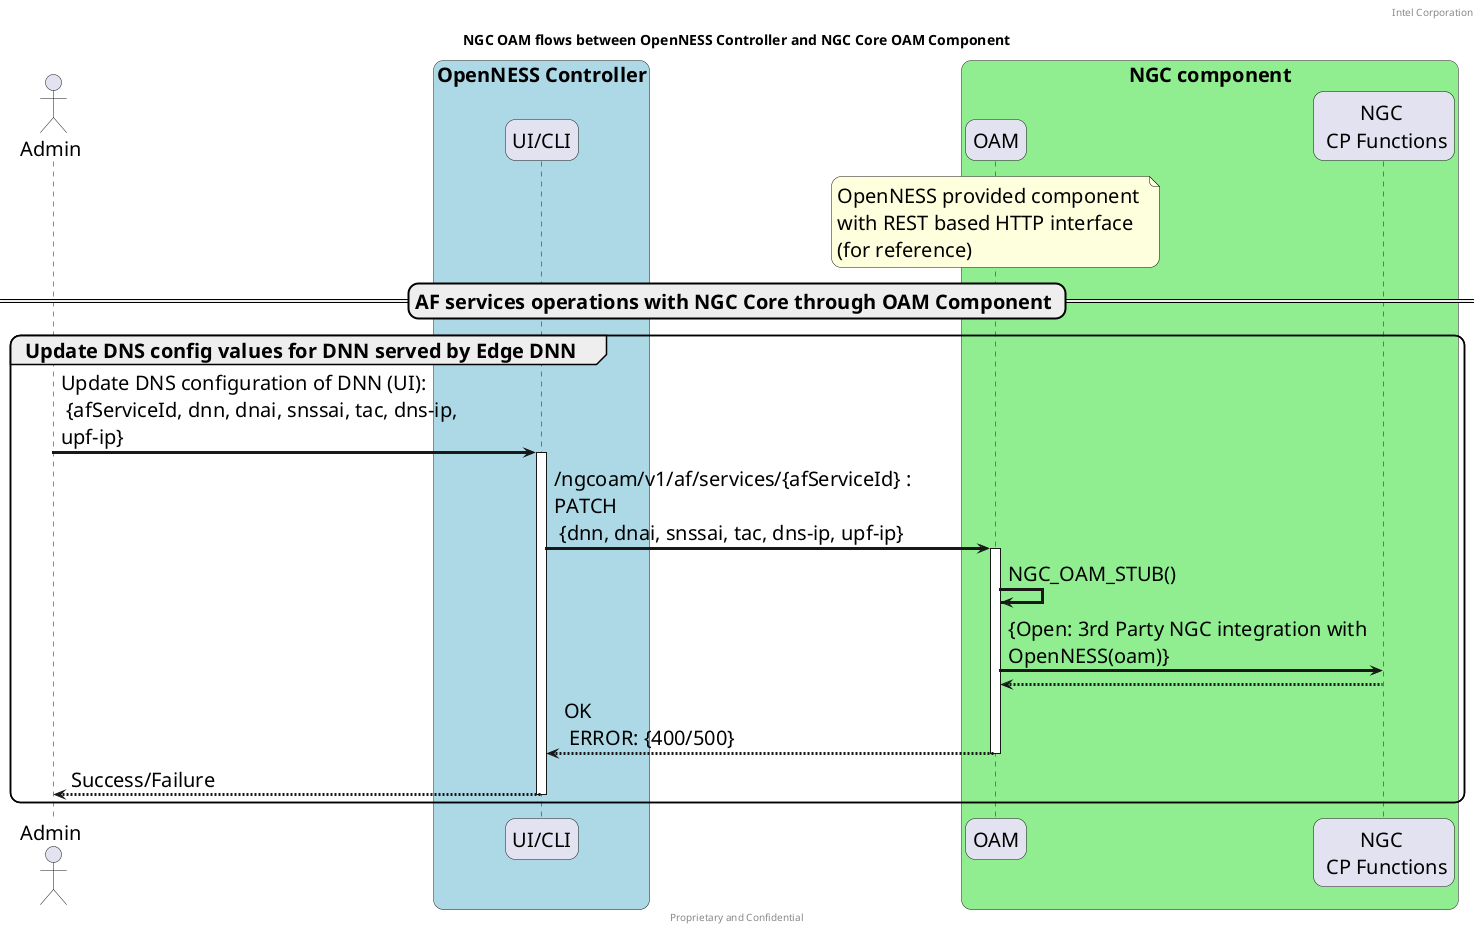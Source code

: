 @startuml
/' SPDX-License-Identifier: Apache-2.0
   Copyright (c) 2020 Intel Corporation
'/

skinparam monochrome false
skinparam roundcorner 20
skinparam defaultFontName "Intel Clear"
skinparam defaultFontSize 20
skinparam maxmessagesize 400
skinparam sequenceArrowThickness 3

header "Intel Corporation"
footer "Proprietary and Confidential"
title "NGC OAM flows between OpenNESS Controller and NGC Core OAM Component"

actor "Admin" as user
box  "OpenNESS Controller" #LightBlue
participant "UI/CLI" as cnca 
end box
box  "NGC component" #LightGreen
participant "OAM"  as oam
note over oam
   OpenNESS provided component 
   with REST based HTTP interface 
   (for reference)
end note
participant "NGC \n CP Functions" as ngccp
end box

== AF services operations with NGC Core through OAM Component ==

group Update DNS config values for DNN served by Edge DNN
    user -> cnca : Update DNS configuration of DNN (UI): \n {afServiceId, dnn, dnai, snssai, tac, dns-ip, upf-ip} 
    activate cnca 
    cnca -> oam : /ngcoam/v1/af/services/{afServiceId} : PATCH \n {dnn, dnai, snssai, tac, dns-ip, upf-ip} 
    activate oam 
    oam -> oam : NGC_OAM_STUB()
    oam -> ngccp : {Open: 3rd Party NGC integration with OpenNESS(oam)} 
    ngccp --> oam : 
    oam --> cnca :  OK \n ERROR: {400/500}
    deactivate oam
    cnca --> user : Success/Failure 
    deactivate cnca
end

@enduml